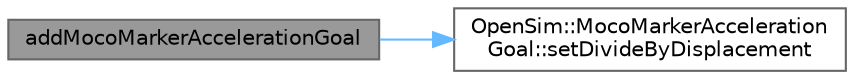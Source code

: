 digraph "addMocoMarkerAccelerationGoal"
{
 // LATEX_PDF_SIZE
  bgcolor="transparent";
  edge [fontname=Helvetica,fontsize=10,labelfontname=Helvetica,labelfontsize=10];
  node [fontname=Helvetica,fontsize=10,shape=box,height=0.2,width=0.4];
  rankdir="LR";
  Node1 [id="Node000001",label="addMocoMarkerAccelerationGoal",height=0.2,width=0.4,color="gray40", fillcolor="grey60", style="filled", fontcolor="black",tooltip=" "];
  Node1 -> Node2 [id="edge1_Node000001_Node000002",color="steelblue1",style="solid",tooltip=" "];
  Node2 [id="Node000002",label="OpenSim::MocoMarkerAcceleration\lGoal::setDivideByDisplacement",height=0.2,width=0.4,color="grey40", fillcolor="white", style="filled",URL="$class_open_sim_1_1_moco_marker_acceleration_goal.html#a3ef2697982590b28e9013c929b47e0a4",tooltip=" "];
}
